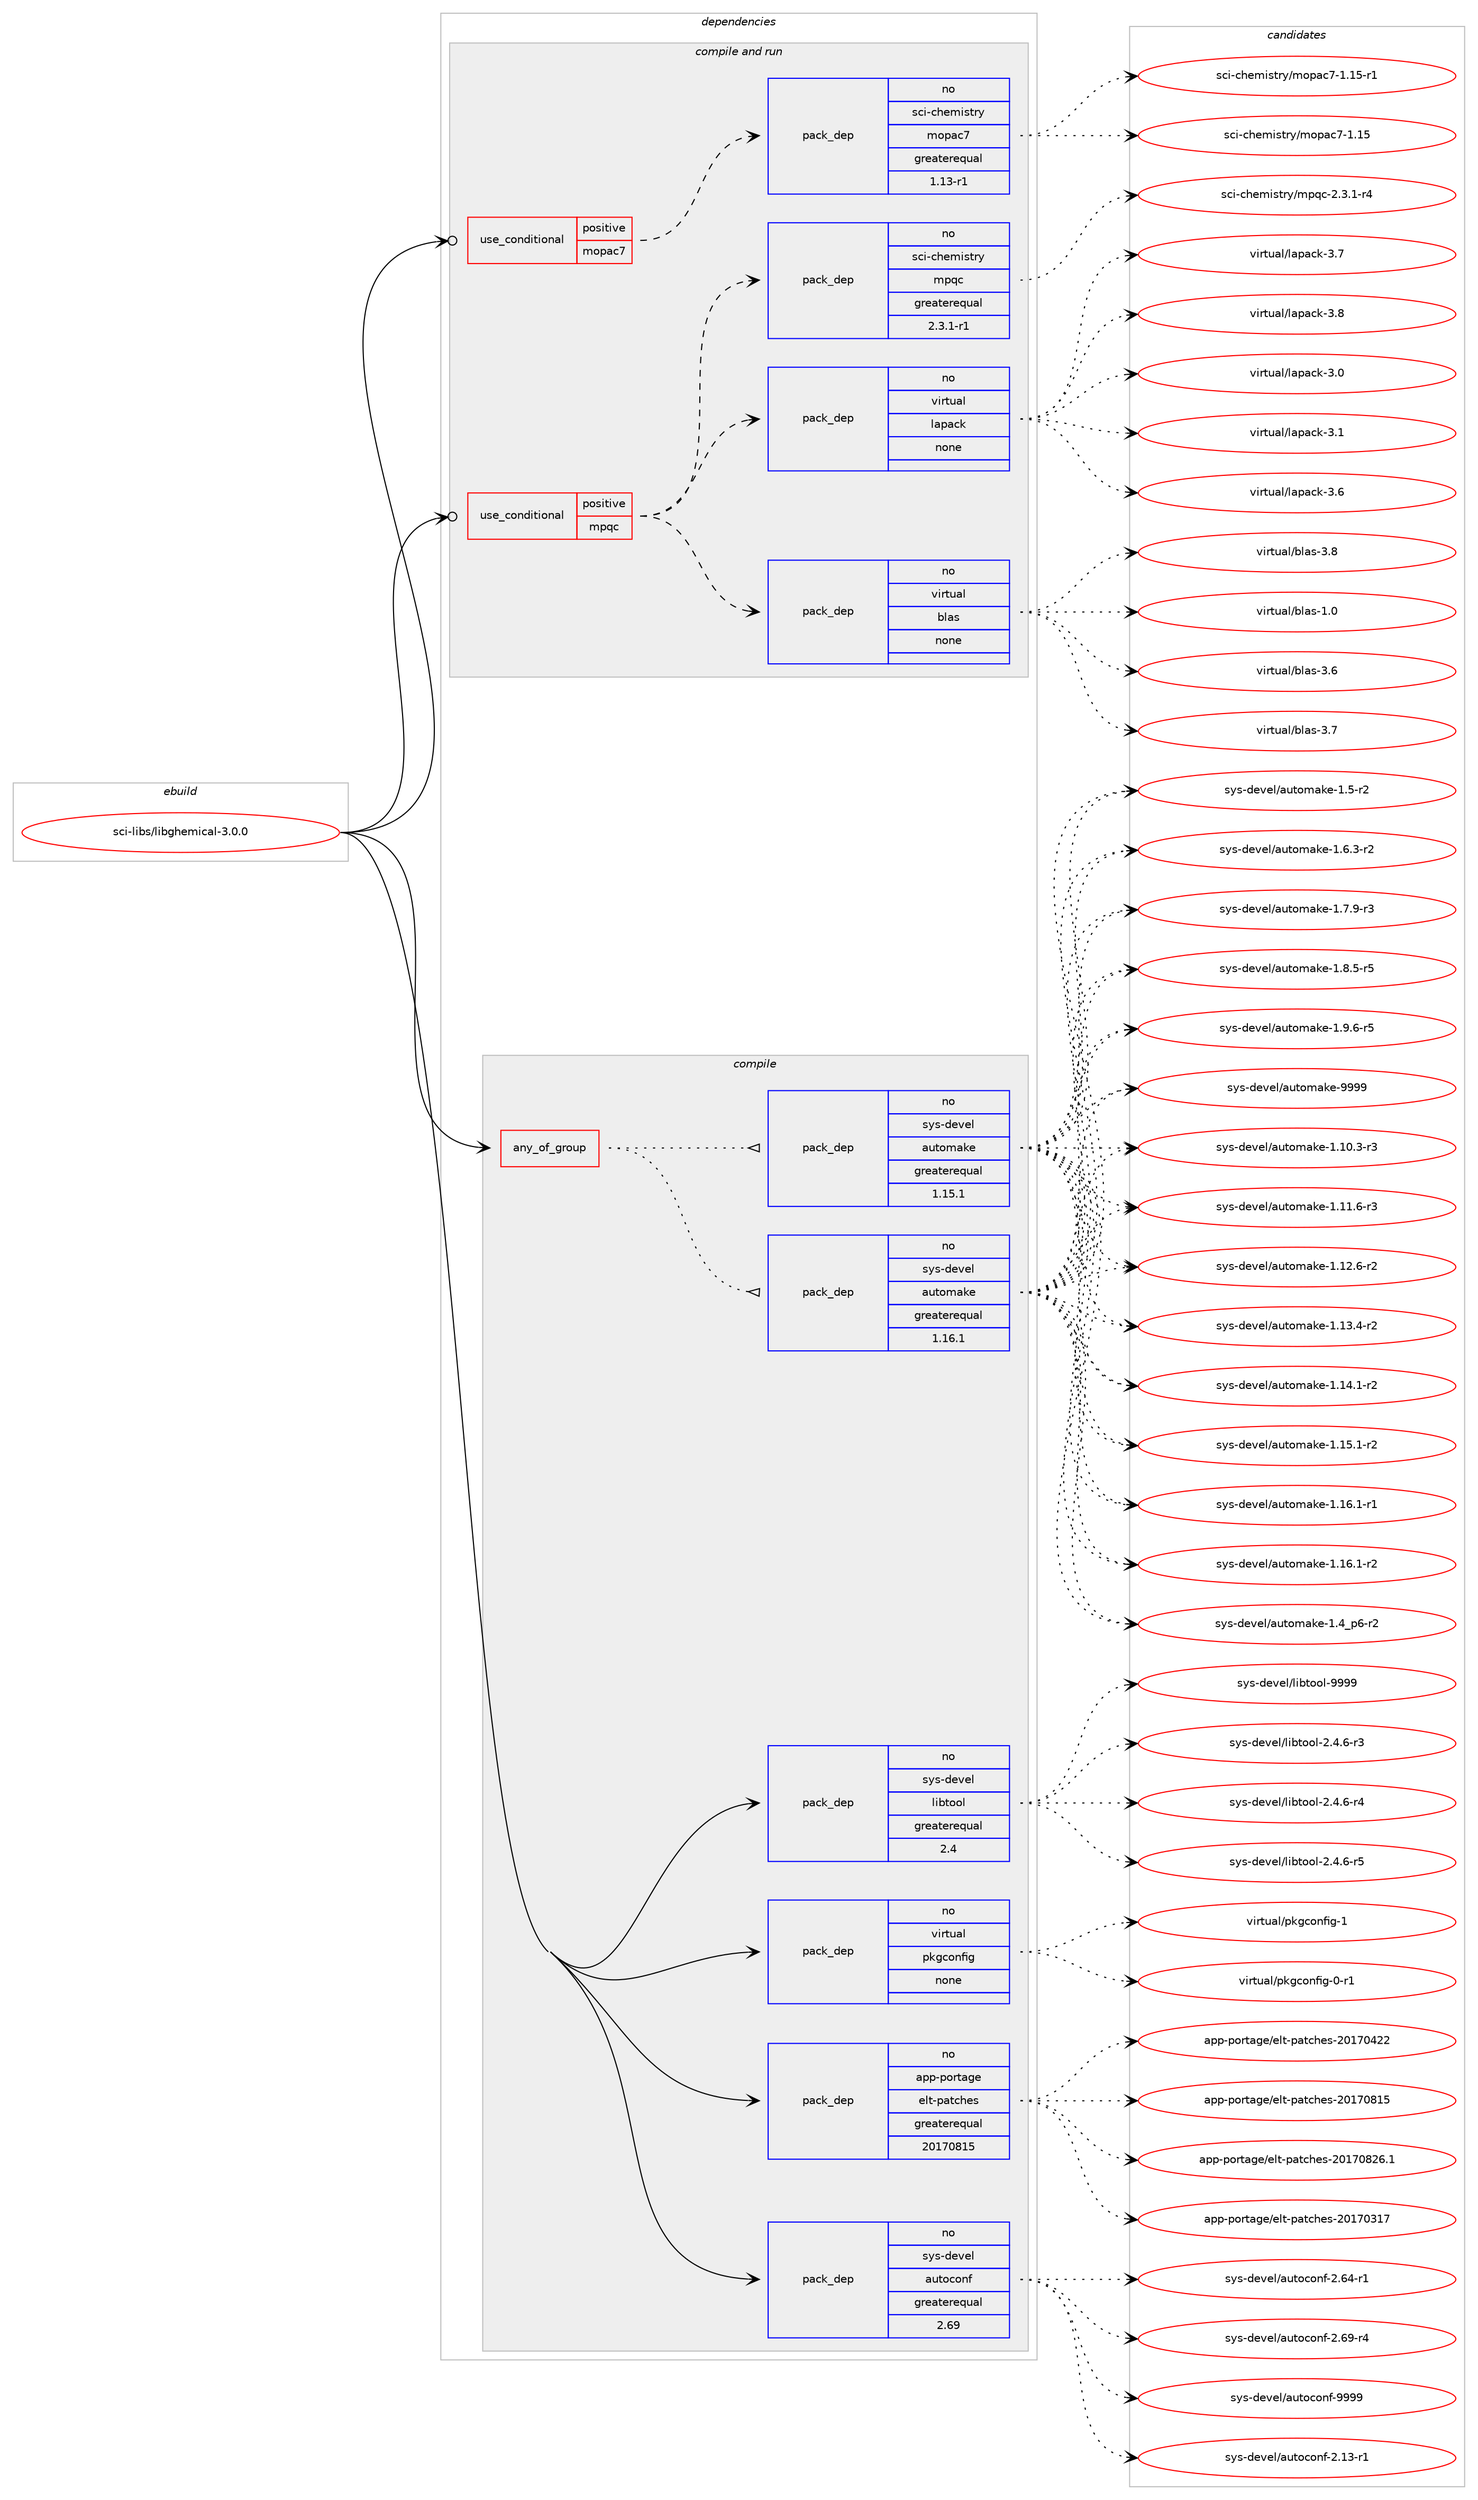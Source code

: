 digraph prolog {

# *************
# Graph options
# *************

newrank=true;
concentrate=true;
compound=true;
graph [rankdir=LR,fontname=Helvetica,fontsize=10,ranksep=1.5];#, ranksep=2.5, nodesep=0.2];
edge  [arrowhead=vee];
node  [fontname=Helvetica,fontsize=10];

# **********
# The ebuild
# **********

subgraph cluster_leftcol {
color=gray;
rank=same;
label=<<i>ebuild</i>>;
id [label="sci-libs/libghemical-3.0.0", color=red, width=4, href="../sci-libs/libghemical-3.0.0.svg"];
}

# ****************
# The dependencies
# ****************

subgraph cluster_midcol {
color=gray;
label=<<i>dependencies</i>>;
subgraph cluster_compile {
fillcolor="#eeeeee";
style=filled;
label=<<i>compile</i>>;
subgraph any14639 {
dependency857628 [label=<<TABLE BORDER="0" CELLBORDER="1" CELLSPACING="0" CELLPADDING="4"><TR><TD CELLPADDING="10">any_of_group</TD></TR></TABLE>>, shape=none, color=red];subgraph pack634265 {
dependency857629 [label=<<TABLE BORDER="0" CELLBORDER="1" CELLSPACING="0" CELLPADDING="4" WIDTH="220"><TR><TD ROWSPAN="6" CELLPADDING="30">pack_dep</TD></TR><TR><TD WIDTH="110">no</TD></TR><TR><TD>sys-devel</TD></TR><TR><TD>automake</TD></TR><TR><TD>greaterequal</TD></TR><TR><TD>1.16.1</TD></TR></TABLE>>, shape=none, color=blue];
}
dependency857628:e -> dependency857629:w [weight=20,style="dotted",arrowhead="oinv"];
subgraph pack634266 {
dependency857630 [label=<<TABLE BORDER="0" CELLBORDER="1" CELLSPACING="0" CELLPADDING="4" WIDTH="220"><TR><TD ROWSPAN="6" CELLPADDING="30">pack_dep</TD></TR><TR><TD WIDTH="110">no</TD></TR><TR><TD>sys-devel</TD></TR><TR><TD>automake</TD></TR><TR><TD>greaterequal</TD></TR><TR><TD>1.15.1</TD></TR></TABLE>>, shape=none, color=blue];
}
dependency857628:e -> dependency857630:w [weight=20,style="dotted",arrowhead="oinv"];
}
id:e -> dependency857628:w [weight=20,style="solid",arrowhead="vee"];
subgraph pack634267 {
dependency857631 [label=<<TABLE BORDER="0" CELLBORDER="1" CELLSPACING="0" CELLPADDING="4" WIDTH="220"><TR><TD ROWSPAN="6" CELLPADDING="30">pack_dep</TD></TR><TR><TD WIDTH="110">no</TD></TR><TR><TD>app-portage</TD></TR><TR><TD>elt-patches</TD></TR><TR><TD>greaterequal</TD></TR><TR><TD>20170815</TD></TR></TABLE>>, shape=none, color=blue];
}
id:e -> dependency857631:w [weight=20,style="solid",arrowhead="vee"];
subgraph pack634268 {
dependency857632 [label=<<TABLE BORDER="0" CELLBORDER="1" CELLSPACING="0" CELLPADDING="4" WIDTH="220"><TR><TD ROWSPAN="6" CELLPADDING="30">pack_dep</TD></TR><TR><TD WIDTH="110">no</TD></TR><TR><TD>sys-devel</TD></TR><TR><TD>autoconf</TD></TR><TR><TD>greaterequal</TD></TR><TR><TD>2.69</TD></TR></TABLE>>, shape=none, color=blue];
}
id:e -> dependency857632:w [weight=20,style="solid",arrowhead="vee"];
subgraph pack634269 {
dependency857633 [label=<<TABLE BORDER="0" CELLBORDER="1" CELLSPACING="0" CELLPADDING="4" WIDTH="220"><TR><TD ROWSPAN="6" CELLPADDING="30">pack_dep</TD></TR><TR><TD WIDTH="110">no</TD></TR><TR><TD>sys-devel</TD></TR><TR><TD>libtool</TD></TR><TR><TD>greaterequal</TD></TR><TR><TD>2.4</TD></TR></TABLE>>, shape=none, color=blue];
}
id:e -> dependency857633:w [weight=20,style="solid",arrowhead="vee"];
subgraph pack634270 {
dependency857634 [label=<<TABLE BORDER="0" CELLBORDER="1" CELLSPACING="0" CELLPADDING="4" WIDTH="220"><TR><TD ROWSPAN="6" CELLPADDING="30">pack_dep</TD></TR><TR><TD WIDTH="110">no</TD></TR><TR><TD>virtual</TD></TR><TR><TD>pkgconfig</TD></TR><TR><TD>none</TD></TR><TR><TD></TD></TR></TABLE>>, shape=none, color=blue];
}
id:e -> dependency857634:w [weight=20,style="solid",arrowhead="vee"];
}
subgraph cluster_compileandrun {
fillcolor="#eeeeee";
style=filled;
label=<<i>compile and run</i>>;
subgraph cond208215 {
dependency857635 [label=<<TABLE BORDER="0" CELLBORDER="1" CELLSPACING="0" CELLPADDING="4"><TR><TD ROWSPAN="3" CELLPADDING="10">use_conditional</TD></TR><TR><TD>positive</TD></TR><TR><TD>mopac7</TD></TR></TABLE>>, shape=none, color=red];
subgraph pack634271 {
dependency857636 [label=<<TABLE BORDER="0" CELLBORDER="1" CELLSPACING="0" CELLPADDING="4" WIDTH="220"><TR><TD ROWSPAN="6" CELLPADDING="30">pack_dep</TD></TR><TR><TD WIDTH="110">no</TD></TR><TR><TD>sci-chemistry</TD></TR><TR><TD>mopac7</TD></TR><TR><TD>greaterequal</TD></TR><TR><TD>1.13-r1</TD></TR></TABLE>>, shape=none, color=blue];
}
dependency857635:e -> dependency857636:w [weight=20,style="dashed",arrowhead="vee"];
}
id:e -> dependency857635:w [weight=20,style="solid",arrowhead="odotvee"];
subgraph cond208216 {
dependency857637 [label=<<TABLE BORDER="0" CELLBORDER="1" CELLSPACING="0" CELLPADDING="4"><TR><TD ROWSPAN="3" CELLPADDING="10">use_conditional</TD></TR><TR><TD>positive</TD></TR><TR><TD>mpqc</TD></TR></TABLE>>, shape=none, color=red];
subgraph pack634272 {
dependency857638 [label=<<TABLE BORDER="0" CELLBORDER="1" CELLSPACING="0" CELLPADDING="4" WIDTH="220"><TR><TD ROWSPAN="6" CELLPADDING="30">pack_dep</TD></TR><TR><TD WIDTH="110">no</TD></TR><TR><TD>sci-chemistry</TD></TR><TR><TD>mpqc</TD></TR><TR><TD>greaterequal</TD></TR><TR><TD>2.3.1-r1</TD></TR></TABLE>>, shape=none, color=blue];
}
dependency857637:e -> dependency857638:w [weight=20,style="dashed",arrowhead="vee"];
subgraph pack634273 {
dependency857639 [label=<<TABLE BORDER="0" CELLBORDER="1" CELLSPACING="0" CELLPADDING="4" WIDTH="220"><TR><TD ROWSPAN="6" CELLPADDING="30">pack_dep</TD></TR><TR><TD WIDTH="110">no</TD></TR><TR><TD>virtual</TD></TR><TR><TD>blas</TD></TR><TR><TD>none</TD></TR><TR><TD></TD></TR></TABLE>>, shape=none, color=blue];
}
dependency857637:e -> dependency857639:w [weight=20,style="dashed",arrowhead="vee"];
subgraph pack634274 {
dependency857640 [label=<<TABLE BORDER="0" CELLBORDER="1" CELLSPACING="0" CELLPADDING="4" WIDTH="220"><TR><TD ROWSPAN="6" CELLPADDING="30">pack_dep</TD></TR><TR><TD WIDTH="110">no</TD></TR><TR><TD>virtual</TD></TR><TR><TD>lapack</TD></TR><TR><TD>none</TD></TR><TR><TD></TD></TR></TABLE>>, shape=none, color=blue];
}
dependency857637:e -> dependency857640:w [weight=20,style="dashed",arrowhead="vee"];
}
id:e -> dependency857637:w [weight=20,style="solid",arrowhead="odotvee"];
}
subgraph cluster_run {
fillcolor="#eeeeee";
style=filled;
label=<<i>run</i>>;
}
}

# **************
# The candidates
# **************

subgraph cluster_choices {
rank=same;
color=gray;
label=<<i>candidates</i>>;

subgraph choice634265 {
color=black;
nodesep=1;
choice11512111545100101118101108479711711611110997107101454946494846514511451 [label="sys-devel/automake-1.10.3-r3", color=red, width=4,href="../sys-devel/automake-1.10.3-r3.svg"];
choice11512111545100101118101108479711711611110997107101454946494946544511451 [label="sys-devel/automake-1.11.6-r3", color=red, width=4,href="../sys-devel/automake-1.11.6-r3.svg"];
choice11512111545100101118101108479711711611110997107101454946495046544511450 [label="sys-devel/automake-1.12.6-r2", color=red, width=4,href="../sys-devel/automake-1.12.6-r2.svg"];
choice11512111545100101118101108479711711611110997107101454946495146524511450 [label="sys-devel/automake-1.13.4-r2", color=red, width=4,href="../sys-devel/automake-1.13.4-r2.svg"];
choice11512111545100101118101108479711711611110997107101454946495246494511450 [label="sys-devel/automake-1.14.1-r2", color=red, width=4,href="../sys-devel/automake-1.14.1-r2.svg"];
choice11512111545100101118101108479711711611110997107101454946495346494511450 [label="sys-devel/automake-1.15.1-r2", color=red, width=4,href="../sys-devel/automake-1.15.1-r2.svg"];
choice11512111545100101118101108479711711611110997107101454946495446494511449 [label="sys-devel/automake-1.16.1-r1", color=red, width=4,href="../sys-devel/automake-1.16.1-r1.svg"];
choice11512111545100101118101108479711711611110997107101454946495446494511450 [label="sys-devel/automake-1.16.1-r2", color=red, width=4,href="../sys-devel/automake-1.16.1-r2.svg"];
choice115121115451001011181011084797117116111109971071014549465295112544511450 [label="sys-devel/automake-1.4_p6-r2", color=red, width=4,href="../sys-devel/automake-1.4_p6-r2.svg"];
choice11512111545100101118101108479711711611110997107101454946534511450 [label="sys-devel/automake-1.5-r2", color=red, width=4,href="../sys-devel/automake-1.5-r2.svg"];
choice115121115451001011181011084797117116111109971071014549465446514511450 [label="sys-devel/automake-1.6.3-r2", color=red, width=4,href="../sys-devel/automake-1.6.3-r2.svg"];
choice115121115451001011181011084797117116111109971071014549465546574511451 [label="sys-devel/automake-1.7.9-r3", color=red, width=4,href="../sys-devel/automake-1.7.9-r3.svg"];
choice115121115451001011181011084797117116111109971071014549465646534511453 [label="sys-devel/automake-1.8.5-r5", color=red, width=4,href="../sys-devel/automake-1.8.5-r5.svg"];
choice115121115451001011181011084797117116111109971071014549465746544511453 [label="sys-devel/automake-1.9.6-r5", color=red, width=4,href="../sys-devel/automake-1.9.6-r5.svg"];
choice115121115451001011181011084797117116111109971071014557575757 [label="sys-devel/automake-9999", color=red, width=4,href="../sys-devel/automake-9999.svg"];
dependency857629:e -> choice11512111545100101118101108479711711611110997107101454946494846514511451:w [style=dotted,weight="100"];
dependency857629:e -> choice11512111545100101118101108479711711611110997107101454946494946544511451:w [style=dotted,weight="100"];
dependency857629:e -> choice11512111545100101118101108479711711611110997107101454946495046544511450:w [style=dotted,weight="100"];
dependency857629:e -> choice11512111545100101118101108479711711611110997107101454946495146524511450:w [style=dotted,weight="100"];
dependency857629:e -> choice11512111545100101118101108479711711611110997107101454946495246494511450:w [style=dotted,weight="100"];
dependency857629:e -> choice11512111545100101118101108479711711611110997107101454946495346494511450:w [style=dotted,weight="100"];
dependency857629:e -> choice11512111545100101118101108479711711611110997107101454946495446494511449:w [style=dotted,weight="100"];
dependency857629:e -> choice11512111545100101118101108479711711611110997107101454946495446494511450:w [style=dotted,weight="100"];
dependency857629:e -> choice115121115451001011181011084797117116111109971071014549465295112544511450:w [style=dotted,weight="100"];
dependency857629:e -> choice11512111545100101118101108479711711611110997107101454946534511450:w [style=dotted,weight="100"];
dependency857629:e -> choice115121115451001011181011084797117116111109971071014549465446514511450:w [style=dotted,weight="100"];
dependency857629:e -> choice115121115451001011181011084797117116111109971071014549465546574511451:w [style=dotted,weight="100"];
dependency857629:e -> choice115121115451001011181011084797117116111109971071014549465646534511453:w [style=dotted,weight="100"];
dependency857629:e -> choice115121115451001011181011084797117116111109971071014549465746544511453:w [style=dotted,weight="100"];
dependency857629:e -> choice115121115451001011181011084797117116111109971071014557575757:w [style=dotted,weight="100"];
}
subgraph choice634266 {
color=black;
nodesep=1;
choice11512111545100101118101108479711711611110997107101454946494846514511451 [label="sys-devel/automake-1.10.3-r3", color=red, width=4,href="../sys-devel/automake-1.10.3-r3.svg"];
choice11512111545100101118101108479711711611110997107101454946494946544511451 [label="sys-devel/automake-1.11.6-r3", color=red, width=4,href="../sys-devel/automake-1.11.6-r3.svg"];
choice11512111545100101118101108479711711611110997107101454946495046544511450 [label="sys-devel/automake-1.12.6-r2", color=red, width=4,href="../sys-devel/automake-1.12.6-r2.svg"];
choice11512111545100101118101108479711711611110997107101454946495146524511450 [label="sys-devel/automake-1.13.4-r2", color=red, width=4,href="../sys-devel/automake-1.13.4-r2.svg"];
choice11512111545100101118101108479711711611110997107101454946495246494511450 [label="sys-devel/automake-1.14.1-r2", color=red, width=4,href="../sys-devel/automake-1.14.1-r2.svg"];
choice11512111545100101118101108479711711611110997107101454946495346494511450 [label="sys-devel/automake-1.15.1-r2", color=red, width=4,href="../sys-devel/automake-1.15.1-r2.svg"];
choice11512111545100101118101108479711711611110997107101454946495446494511449 [label="sys-devel/automake-1.16.1-r1", color=red, width=4,href="../sys-devel/automake-1.16.1-r1.svg"];
choice11512111545100101118101108479711711611110997107101454946495446494511450 [label="sys-devel/automake-1.16.1-r2", color=red, width=4,href="../sys-devel/automake-1.16.1-r2.svg"];
choice115121115451001011181011084797117116111109971071014549465295112544511450 [label="sys-devel/automake-1.4_p6-r2", color=red, width=4,href="../sys-devel/automake-1.4_p6-r2.svg"];
choice11512111545100101118101108479711711611110997107101454946534511450 [label="sys-devel/automake-1.5-r2", color=red, width=4,href="../sys-devel/automake-1.5-r2.svg"];
choice115121115451001011181011084797117116111109971071014549465446514511450 [label="sys-devel/automake-1.6.3-r2", color=red, width=4,href="../sys-devel/automake-1.6.3-r2.svg"];
choice115121115451001011181011084797117116111109971071014549465546574511451 [label="sys-devel/automake-1.7.9-r3", color=red, width=4,href="../sys-devel/automake-1.7.9-r3.svg"];
choice115121115451001011181011084797117116111109971071014549465646534511453 [label="sys-devel/automake-1.8.5-r5", color=red, width=4,href="../sys-devel/automake-1.8.5-r5.svg"];
choice115121115451001011181011084797117116111109971071014549465746544511453 [label="sys-devel/automake-1.9.6-r5", color=red, width=4,href="../sys-devel/automake-1.9.6-r5.svg"];
choice115121115451001011181011084797117116111109971071014557575757 [label="sys-devel/automake-9999", color=red, width=4,href="../sys-devel/automake-9999.svg"];
dependency857630:e -> choice11512111545100101118101108479711711611110997107101454946494846514511451:w [style=dotted,weight="100"];
dependency857630:e -> choice11512111545100101118101108479711711611110997107101454946494946544511451:w [style=dotted,weight="100"];
dependency857630:e -> choice11512111545100101118101108479711711611110997107101454946495046544511450:w [style=dotted,weight="100"];
dependency857630:e -> choice11512111545100101118101108479711711611110997107101454946495146524511450:w [style=dotted,weight="100"];
dependency857630:e -> choice11512111545100101118101108479711711611110997107101454946495246494511450:w [style=dotted,weight="100"];
dependency857630:e -> choice11512111545100101118101108479711711611110997107101454946495346494511450:w [style=dotted,weight="100"];
dependency857630:e -> choice11512111545100101118101108479711711611110997107101454946495446494511449:w [style=dotted,weight="100"];
dependency857630:e -> choice11512111545100101118101108479711711611110997107101454946495446494511450:w [style=dotted,weight="100"];
dependency857630:e -> choice115121115451001011181011084797117116111109971071014549465295112544511450:w [style=dotted,weight="100"];
dependency857630:e -> choice11512111545100101118101108479711711611110997107101454946534511450:w [style=dotted,weight="100"];
dependency857630:e -> choice115121115451001011181011084797117116111109971071014549465446514511450:w [style=dotted,weight="100"];
dependency857630:e -> choice115121115451001011181011084797117116111109971071014549465546574511451:w [style=dotted,weight="100"];
dependency857630:e -> choice115121115451001011181011084797117116111109971071014549465646534511453:w [style=dotted,weight="100"];
dependency857630:e -> choice115121115451001011181011084797117116111109971071014549465746544511453:w [style=dotted,weight="100"];
dependency857630:e -> choice115121115451001011181011084797117116111109971071014557575757:w [style=dotted,weight="100"];
}
subgraph choice634267 {
color=black;
nodesep=1;
choice97112112451121111141169710310147101108116451129711699104101115455048495548514955 [label="app-portage/elt-patches-20170317", color=red, width=4,href="../app-portage/elt-patches-20170317.svg"];
choice97112112451121111141169710310147101108116451129711699104101115455048495548525050 [label="app-portage/elt-patches-20170422", color=red, width=4,href="../app-portage/elt-patches-20170422.svg"];
choice97112112451121111141169710310147101108116451129711699104101115455048495548564953 [label="app-portage/elt-patches-20170815", color=red, width=4,href="../app-portage/elt-patches-20170815.svg"];
choice971121124511211111411697103101471011081164511297116991041011154550484955485650544649 [label="app-portage/elt-patches-20170826.1", color=red, width=4,href="../app-portage/elt-patches-20170826.1.svg"];
dependency857631:e -> choice97112112451121111141169710310147101108116451129711699104101115455048495548514955:w [style=dotted,weight="100"];
dependency857631:e -> choice97112112451121111141169710310147101108116451129711699104101115455048495548525050:w [style=dotted,weight="100"];
dependency857631:e -> choice97112112451121111141169710310147101108116451129711699104101115455048495548564953:w [style=dotted,weight="100"];
dependency857631:e -> choice971121124511211111411697103101471011081164511297116991041011154550484955485650544649:w [style=dotted,weight="100"];
}
subgraph choice634268 {
color=black;
nodesep=1;
choice1151211154510010111810110847971171161119911111010245504649514511449 [label="sys-devel/autoconf-2.13-r1", color=red, width=4,href="../sys-devel/autoconf-2.13-r1.svg"];
choice1151211154510010111810110847971171161119911111010245504654524511449 [label="sys-devel/autoconf-2.64-r1", color=red, width=4,href="../sys-devel/autoconf-2.64-r1.svg"];
choice1151211154510010111810110847971171161119911111010245504654574511452 [label="sys-devel/autoconf-2.69-r4", color=red, width=4,href="../sys-devel/autoconf-2.69-r4.svg"];
choice115121115451001011181011084797117116111991111101024557575757 [label="sys-devel/autoconf-9999", color=red, width=4,href="../sys-devel/autoconf-9999.svg"];
dependency857632:e -> choice1151211154510010111810110847971171161119911111010245504649514511449:w [style=dotted,weight="100"];
dependency857632:e -> choice1151211154510010111810110847971171161119911111010245504654524511449:w [style=dotted,weight="100"];
dependency857632:e -> choice1151211154510010111810110847971171161119911111010245504654574511452:w [style=dotted,weight="100"];
dependency857632:e -> choice115121115451001011181011084797117116111991111101024557575757:w [style=dotted,weight="100"];
}
subgraph choice634269 {
color=black;
nodesep=1;
choice1151211154510010111810110847108105981161111111084550465246544511451 [label="sys-devel/libtool-2.4.6-r3", color=red, width=4,href="../sys-devel/libtool-2.4.6-r3.svg"];
choice1151211154510010111810110847108105981161111111084550465246544511452 [label="sys-devel/libtool-2.4.6-r4", color=red, width=4,href="../sys-devel/libtool-2.4.6-r4.svg"];
choice1151211154510010111810110847108105981161111111084550465246544511453 [label="sys-devel/libtool-2.4.6-r5", color=red, width=4,href="../sys-devel/libtool-2.4.6-r5.svg"];
choice1151211154510010111810110847108105981161111111084557575757 [label="sys-devel/libtool-9999", color=red, width=4,href="../sys-devel/libtool-9999.svg"];
dependency857633:e -> choice1151211154510010111810110847108105981161111111084550465246544511451:w [style=dotted,weight="100"];
dependency857633:e -> choice1151211154510010111810110847108105981161111111084550465246544511452:w [style=dotted,weight="100"];
dependency857633:e -> choice1151211154510010111810110847108105981161111111084550465246544511453:w [style=dotted,weight="100"];
dependency857633:e -> choice1151211154510010111810110847108105981161111111084557575757:w [style=dotted,weight="100"];
}
subgraph choice634270 {
color=black;
nodesep=1;
choice11810511411611797108471121071039911111010210510345484511449 [label="virtual/pkgconfig-0-r1", color=red, width=4,href="../virtual/pkgconfig-0-r1.svg"];
choice1181051141161179710847112107103991111101021051034549 [label="virtual/pkgconfig-1", color=red, width=4,href="../virtual/pkgconfig-1.svg"];
dependency857634:e -> choice11810511411611797108471121071039911111010210510345484511449:w [style=dotted,weight="100"];
dependency857634:e -> choice1181051141161179710847112107103991111101021051034549:w [style=dotted,weight="100"];
}
subgraph choice634271 {
color=black;
nodesep=1;
choice115991054599104101109105115116114121471091111129799554549464953 [label="sci-chemistry/mopac7-1.15", color=red, width=4,href="../sci-chemistry/mopac7-1.15.svg"];
choice1159910545991041011091051151161141214710911111297995545494649534511449 [label="sci-chemistry/mopac7-1.15-r1", color=red, width=4,href="../sci-chemistry/mopac7-1.15-r1.svg"];
dependency857636:e -> choice115991054599104101109105115116114121471091111129799554549464953:w [style=dotted,weight="100"];
dependency857636:e -> choice1159910545991041011091051151161141214710911111297995545494649534511449:w [style=dotted,weight="100"];
}
subgraph choice634272 {
color=black;
nodesep=1;
choice11599105459910410110910511511611412147109112113994550465146494511452 [label="sci-chemistry/mpqc-2.3.1-r4", color=red, width=4,href="../sci-chemistry/mpqc-2.3.1-r4.svg"];
dependency857638:e -> choice11599105459910410110910511511611412147109112113994550465146494511452:w [style=dotted,weight="100"];
}
subgraph choice634273 {
color=black;
nodesep=1;
choice1181051141161179710847981089711545494648 [label="virtual/blas-1.0", color=red, width=4,href="../virtual/blas-1.0.svg"];
choice1181051141161179710847981089711545514654 [label="virtual/blas-3.6", color=red, width=4,href="../virtual/blas-3.6.svg"];
choice1181051141161179710847981089711545514655 [label="virtual/blas-3.7", color=red, width=4,href="../virtual/blas-3.7.svg"];
choice1181051141161179710847981089711545514656 [label="virtual/blas-3.8", color=red, width=4,href="../virtual/blas-3.8.svg"];
dependency857639:e -> choice1181051141161179710847981089711545494648:w [style=dotted,weight="100"];
dependency857639:e -> choice1181051141161179710847981089711545514654:w [style=dotted,weight="100"];
dependency857639:e -> choice1181051141161179710847981089711545514655:w [style=dotted,weight="100"];
dependency857639:e -> choice1181051141161179710847981089711545514656:w [style=dotted,weight="100"];
}
subgraph choice634274 {
color=black;
nodesep=1;
choice118105114116117971084710897112979910745514648 [label="virtual/lapack-3.0", color=red, width=4,href="../virtual/lapack-3.0.svg"];
choice118105114116117971084710897112979910745514649 [label="virtual/lapack-3.1", color=red, width=4,href="../virtual/lapack-3.1.svg"];
choice118105114116117971084710897112979910745514654 [label="virtual/lapack-3.6", color=red, width=4,href="../virtual/lapack-3.6.svg"];
choice118105114116117971084710897112979910745514655 [label="virtual/lapack-3.7", color=red, width=4,href="../virtual/lapack-3.7.svg"];
choice118105114116117971084710897112979910745514656 [label="virtual/lapack-3.8", color=red, width=4,href="../virtual/lapack-3.8.svg"];
dependency857640:e -> choice118105114116117971084710897112979910745514648:w [style=dotted,weight="100"];
dependency857640:e -> choice118105114116117971084710897112979910745514649:w [style=dotted,weight="100"];
dependency857640:e -> choice118105114116117971084710897112979910745514654:w [style=dotted,weight="100"];
dependency857640:e -> choice118105114116117971084710897112979910745514655:w [style=dotted,weight="100"];
dependency857640:e -> choice118105114116117971084710897112979910745514656:w [style=dotted,weight="100"];
}
}

}
